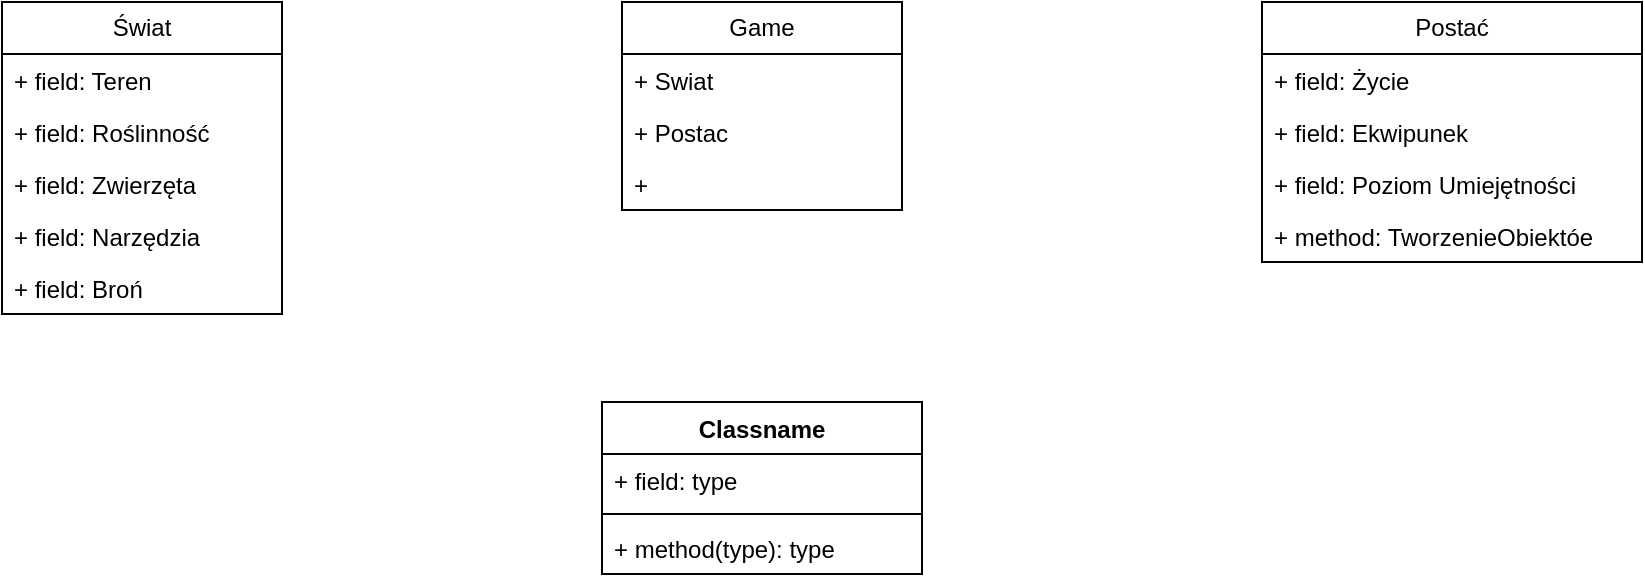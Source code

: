 <mxfile version="24.2.5" type="github">
  <diagram name="Strona-1" id="xcXSSiTUnVyRcXH3bEOQ">
    <mxGraphModel dx="1434" dy="738" grid="1" gridSize="10" guides="1" tooltips="1" connect="1" arrows="1" fold="1" page="1" pageScale="1" pageWidth="1654" pageHeight="1169" math="0" shadow="0">
      <root>
        <mxCell id="0" />
        <mxCell id="1" parent="0" />
        <mxCell id="Db88CEQdxPXOTMqo4kDj-1" value="Game" style="swimlane;fontStyle=0;childLayout=stackLayout;horizontal=1;startSize=26;fillColor=none;horizontalStack=0;resizeParent=1;resizeParentMax=0;resizeLast=0;collapsible=1;marginBottom=0;whiteSpace=wrap;html=1;" vertex="1" parent="1">
          <mxGeometry x="660" y="330" width="140" height="104" as="geometry" />
        </mxCell>
        <mxCell id="Db88CEQdxPXOTMqo4kDj-2" value="+ Swiat" style="text;strokeColor=none;fillColor=none;align=left;verticalAlign=top;spacingLeft=4;spacingRight=4;overflow=hidden;rotatable=0;points=[[0,0.5],[1,0.5]];portConstraint=eastwest;whiteSpace=wrap;html=1;" vertex="1" parent="Db88CEQdxPXOTMqo4kDj-1">
          <mxGeometry y="26" width="140" height="26" as="geometry" />
        </mxCell>
        <mxCell id="Db88CEQdxPXOTMqo4kDj-3" value="+ Postac" style="text;strokeColor=none;fillColor=none;align=left;verticalAlign=top;spacingLeft=4;spacingRight=4;overflow=hidden;rotatable=0;points=[[0,0.5],[1,0.5]];portConstraint=eastwest;whiteSpace=wrap;html=1;" vertex="1" parent="Db88CEQdxPXOTMqo4kDj-1">
          <mxGeometry y="52" width="140" height="26" as="geometry" />
        </mxCell>
        <mxCell id="Db88CEQdxPXOTMqo4kDj-4" value="+" style="text;strokeColor=none;fillColor=none;align=left;verticalAlign=top;spacingLeft=4;spacingRight=4;overflow=hidden;rotatable=0;points=[[0,0.5],[1,0.5]];portConstraint=eastwest;whiteSpace=wrap;html=1;" vertex="1" parent="Db88CEQdxPXOTMqo4kDj-1">
          <mxGeometry y="78" width="140" height="26" as="geometry" />
        </mxCell>
        <mxCell id="Db88CEQdxPXOTMqo4kDj-5" value="Świat" style="swimlane;fontStyle=0;childLayout=stackLayout;horizontal=1;startSize=26;fillColor=none;horizontalStack=0;resizeParent=1;resizeParentMax=0;resizeLast=0;collapsible=1;marginBottom=0;whiteSpace=wrap;html=1;" vertex="1" parent="1">
          <mxGeometry x="350" y="330" width="140" height="156" as="geometry" />
        </mxCell>
        <mxCell id="Db88CEQdxPXOTMqo4kDj-6" value="+ field: Teren" style="text;strokeColor=none;fillColor=none;align=left;verticalAlign=top;spacingLeft=4;spacingRight=4;overflow=hidden;rotatable=0;points=[[0,0.5],[1,0.5]];portConstraint=eastwest;whiteSpace=wrap;html=1;" vertex="1" parent="Db88CEQdxPXOTMqo4kDj-5">
          <mxGeometry y="26" width="140" height="26" as="geometry" />
        </mxCell>
        <mxCell id="Db88CEQdxPXOTMqo4kDj-7" value="+ field: Roślinność" style="text;strokeColor=none;fillColor=none;align=left;verticalAlign=top;spacingLeft=4;spacingRight=4;overflow=hidden;rotatable=0;points=[[0,0.5],[1,0.5]];portConstraint=eastwest;whiteSpace=wrap;html=1;" vertex="1" parent="Db88CEQdxPXOTMqo4kDj-5">
          <mxGeometry y="52" width="140" height="26" as="geometry" />
        </mxCell>
        <mxCell id="Db88CEQdxPXOTMqo4kDj-8" value="+ field: Zwierzęta" style="text;strokeColor=none;fillColor=none;align=left;verticalAlign=top;spacingLeft=4;spacingRight=4;overflow=hidden;rotatable=0;points=[[0,0.5],[1,0.5]];portConstraint=eastwest;whiteSpace=wrap;html=1;" vertex="1" parent="Db88CEQdxPXOTMqo4kDj-5">
          <mxGeometry y="78" width="140" height="26" as="geometry" />
        </mxCell>
        <mxCell id="Db88CEQdxPXOTMqo4kDj-9" value="+ field: Narzędzia" style="text;strokeColor=none;fillColor=none;align=left;verticalAlign=top;spacingLeft=4;spacingRight=4;overflow=hidden;rotatable=0;points=[[0,0.5],[1,0.5]];portConstraint=eastwest;whiteSpace=wrap;html=1;" vertex="1" parent="Db88CEQdxPXOTMqo4kDj-5">
          <mxGeometry y="104" width="140" height="26" as="geometry" />
        </mxCell>
        <mxCell id="Db88CEQdxPXOTMqo4kDj-10" value="+ field: Broń" style="text;strokeColor=none;fillColor=none;align=left;verticalAlign=top;spacingLeft=4;spacingRight=4;overflow=hidden;rotatable=0;points=[[0,0.5],[1,0.5]];portConstraint=eastwest;whiteSpace=wrap;html=1;" vertex="1" parent="Db88CEQdxPXOTMqo4kDj-5">
          <mxGeometry y="130" width="140" height="26" as="geometry" />
        </mxCell>
        <mxCell id="Db88CEQdxPXOTMqo4kDj-11" value="Postać" style="swimlane;fontStyle=0;childLayout=stackLayout;horizontal=1;startSize=26;fillColor=none;horizontalStack=0;resizeParent=1;resizeParentMax=0;resizeLast=0;collapsible=1;marginBottom=0;whiteSpace=wrap;html=1;" vertex="1" parent="1">
          <mxGeometry x="980" y="330" width="190" height="130" as="geometry" />
        </mxCell>
        <mxCell id="Db88CEQdxPXOTMqo4kDj-12" value="+ field: Życie" style="text;strokeColor=none;fillColor=none;align=left;verticalAlign=top;spacingLeft=4;spacingRight=4;overflow=hidden;rotatable=0;points=[[0,0.5],[1,0.5]];portConstraint=eastwest;whiteSpace=wrap;html=1;" vertex="1" parent="Db88CEQdxPXOTMqo4kDj-11">
          <mxGeometry y="26" width="190" height="26" as="geometry" />
        </mxCell>
        <mxCell id="Db88CEQdxPXOTMqo4kDj-13" value="+ field: Ekwipunek" style="text;strokeColor=none;fillColor=none;align=left;verticalAlign=top;spacingLeft=4;spacingRight=4;overflow=hidden;rotatable=0;points=[[0,0.5],[1,0.5]];portConstraint=eastwest;whiteSpace=wrap;html=1;" vertex="1" parent="Db88CEQdxPXOTMqo4kDj-11">
          <mxGeometry y="52" width="190" height="26" as="geometry" />
        </mxCell>
        <mxCell id="Db88CEQdxPXOTMqo4kDj-14" value="+ field: Poziom Umiejętności" style="text;strokeColor=none;fillColor=none;align=left;verticalAlign=top;spacingLeft=4;spacingRight=4;overflow=hidden;rotatable=0;points=[[0,0.5],[1,0.5]];portConstraint=eastwest;whiteSpace=wrap;html=1;" vertex="1" parent="Db88CEQdxPXOTMqo4kDj-11">
          <mxGeometry y="78" width="190" height="26" as="geometry" />
        </mxCell>
        <mxCell id="Db88CEQdxPXOTMqo4kDj-15" value="+ method: TworzenieObiektóe" style="text;strokeColor=none;fillColor=none;align=left;verticalAlign=top;spacingLeft=4;spacingRight=4;overflow=hidden;rotatable=0;points=[[0,0.5],[1,0.5]];portConstraint=eastwest;whiteSpace=wrap;html=1;" vertex="1" parent="Db88CEQdxPXOTMqo4kDj-11">
          <mxGeometry y="104" width="190" height="26" as="geometry" />
        </mxCell>
        <mxCell id="Db88CEQdxPXOTMqo4kDj-16" value="Classname" style="swimlane;fontStyle=1;align=center;verticalAlign=top;childLayout=stackLayout;horizontal=1;startSize=26;horizontalStack=0;resizeParent=1;resizeParentMax=0;resizeLast=0;collapsible=1;marginBottom=0;whiteSpace=wrap;html=1;" vertex="1" parent="1">
          <mxGeometry x="650" y="530" width="160" height="86" as="geometry" />
        </mxCell>
        <mxCell id="Db88CEQdxPXOTMqo4kDj-17" value="+ field: type" style="text;strokeColor=none;fillColor=none;align=left;verticalAlign=top;spacingLeft=4;spacingRight=4;overflow=hidden;rotatable=0;points=[[0,0.5],[1,0.5]];portConstraint=eastwest;whiteSpace=wrap;html=1;" vertex="1" parent="Db88CEQdxPXOTMqo4kDj-16">
          <mxGeometry y="26" width="160" height="26" as="geometry" />
        </mxCell>
        <mxCell id="Db88CEQdxPXOTMqo4kDj-18" value="" style="line;strokeWidth=1;fillColor=none;align=left;verticalAlign=middle;spacingTop=-1;spacingLeft=3;spacingRight=3;rotatable=0;labelPosition=right;points=[];portConstraint=eastwest;strokeColor=inherit;" vertex="1" parent="Db88CEQdxPXOTMqo4kDj-16">
          <mxGeometry y="52" width="160" height="8" as="geometry" />
        </mxCell>
        <mxCell id="Db88CEQdxPXOTMqo4kDj-19" value="+ method(type): type" style="text;strokeColor=none;fillColor=none;align=left;verticalAlign=top;spacingLeft=4;spacingRight=4;overflow=hidden;rotatable=0;points=[[0,0.5],[1,0.5]];portConstraint=eastwest;whiteSpace=wrap;html=1;" vertex="1" parent="Db88CEQdxPXOTMqo4kDj-16">
          <mxGeometry y="60" width="160" height="26" as="geometry" />
        </mxCell>
      </root>
    </mxGraphModel>
  </diagram>
</mxfile>
